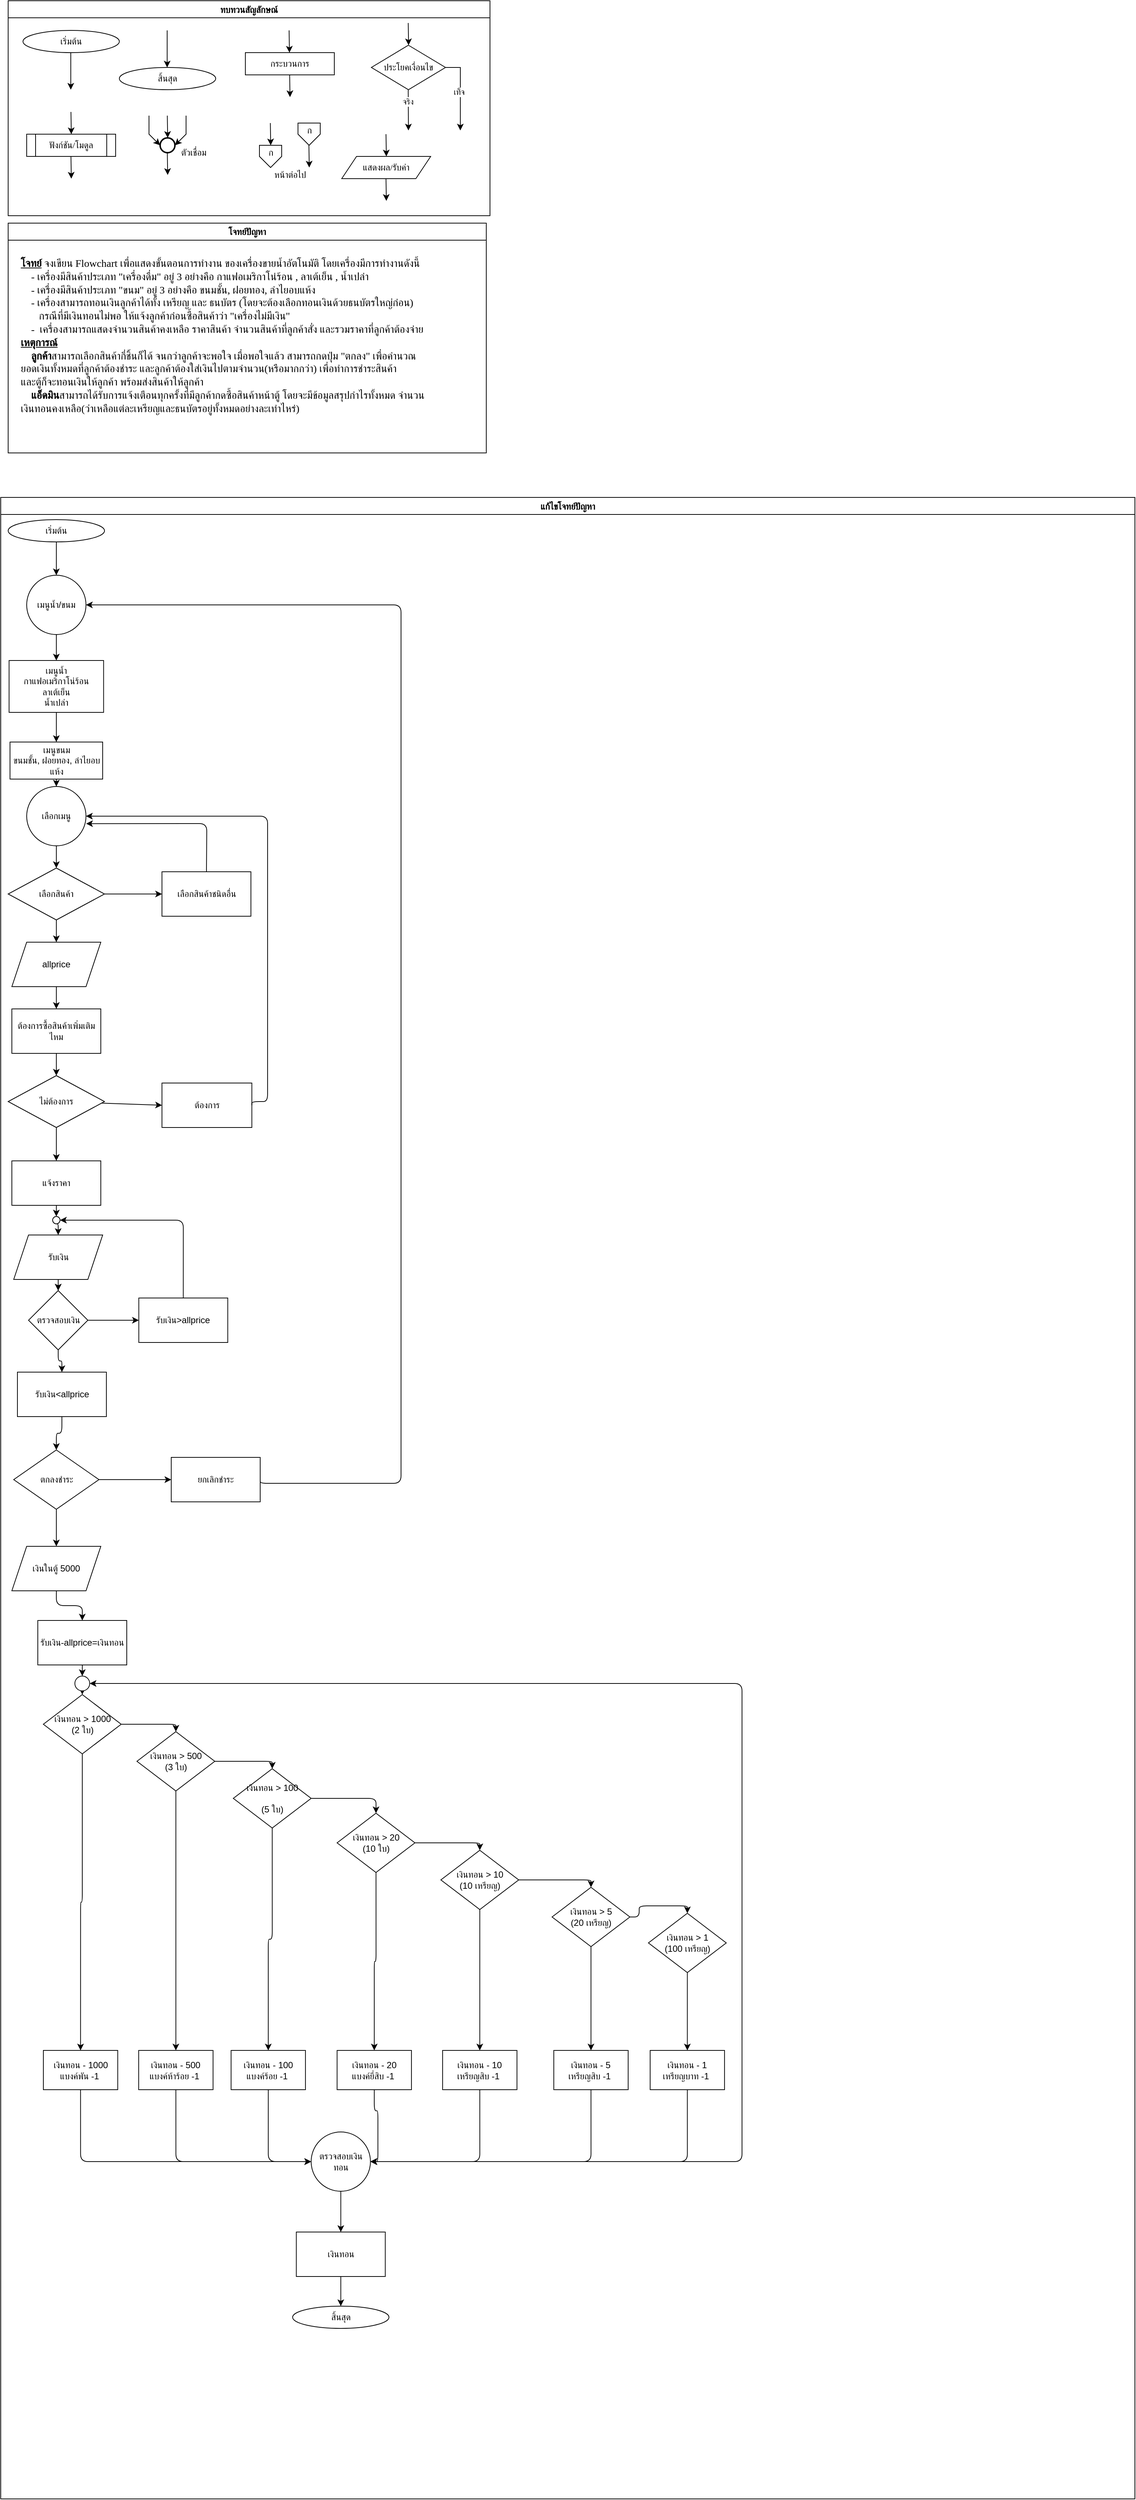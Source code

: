 <mxfile>
    <diagram id="C5RBs43oDa-KdzZeNtuy" name="Page-1">
        <mxGraphModel dx="1500" dy="615" grid="1" gridSize="10" guides="1" tooltips="1" connect="1" arrows="1" fold="1" page="1" pageScale="1" pageWidth="827" pageHeight="1169" math="0" shadow="0">
            <root>
                <mxCell id="WIyWlLk6GJQsqaUBKTNV-0"/>
                <mxCell id="WIyWlLk6GJQsqaUBKTNV-1" parent="WIyWlLk6GJQsqaUBKTNV-0"/>
                <mxCell id="M7CGMbNuYNeq0SnUNNgH-6" value="ทบทวนสัญลักษณ์" style="swimlane;fontFamily=Sarabun;fontSource=https%3A%2F%2Ffonts.googleapis.com%2Fcss%3Ffamily%3DSarabun;" parent="WIyWlLk6GJQsqaUBKTNV-1" vertex="1">
                    <mxGeometry x="-720" y="20" width="650" height="290" as="geometry"/>
                </mxCell>
                <mxCell id="M7CGMbNuYNeq0SnUNNgH-2" value="&lt;font data-font-src=&quot;https://fonts.googleapis.com/css?family=Sarabun&quot; face=&quot;Sarabun&quot;&gt;เริ่มต้น&lt;/font&gt;" style="ellipse;whiteSpace=wrap;html=1;" parent="M7CGMbNuYNeq0SnUNNgH-6" vertex="1">
                    <mxGeometry x="20" y="40" width="130" height="30" as="geometry"/>
                </mxCell>
                <mxCell id="M7CGMbNuYNeq0SnUNNgH-5" value="" style="endArrow=classic;html=1;rounded=0;" parent="M7CGMbNuYNeq0SnUNNgH-6" edge="1">
                    <mxGeometry width="50" height="50" relative="1" as="geometry">
                        <mxPoint x="84.5" y="70" as="sourcePoint"/>
                        <mxPoint x="84.5" y="120" as="targetPoint"/>
                    </mxGeometry>
                </mxCell>
                <mxCell id="M7CGMbNuYNeq0SnUNNgH-3" value="&lt;font face=&quot;Sarabun&quot;&gt;สิ้นสุด&lt;/font&gt;" style="ellipse;whiteSpace=wrap;html=1;" parent="M7CGMbNuYNeq0SnUNNgH-6" vertex="1">
                    <mxGeometry x="150" y="90" width="130" height="30" as="geometry"/>
                </mxCell>
                <mxCell id="M7CGMbNuYNeq0SnUNNgH-4" value="" style="endArrow=classic;html=1;rounded=0;" parent="M7CGMbNuYNeq0SnUNNgH-6" edge="1">
                    <mxGeometry width="50" height="50" relative="1" as="geometry">
                        <mxPoint x="214.5" y="40" as="sourcePoint"/>
                        <mxPoint x="214.5" y="90" as="targetPoint"/>
                    </mxGeometry>
                </mxCell>
                <mxCell id="mvioNwK95yMqdUQ73LqQ-0" value="กระบวนการ" style="rounded=0;whiteSpace=wrap;html=1;fontFamily=Sarabun;fontSource=https%3A%2F%2Ffonts.googleapis.com%2Fcss%3Ffamily%3DSarabun;" parent="M7CGMbNuYNeq0SnUNNgH-6" vertex="1">
                    <mxGeometry x="320" y="70" width="120" height="30" as="geometry"/>
                </mxCell>
                <mxCell id="mvioNwK95yMqdUQ73LqQ-1" value="" style="endArrow=classic;html=1;rounded=0;" parent="M7CGMbNuYNeq0SnUNNgH-6" edge="1">
                    <mxGeometry width="50" height="50" relative="1" as="geometry">
                        <mxPoint x="379" y="40" as="sourcePoint"/>
                        <mxPoint x="379.5" y="70" as="targetPoint"/>
                    </mxGeometry>
                </mxCell>
                <mxCell id="mvioNwK95yMqdUQ73LqQ-2" value="" style="endArrow=classic;html=1;rounded=0;" parent="M7CGMbNuYNeq0SnUNNgH-6" edge="1">
                    <mxGeometry width="50" height="50" relative="1" as="geometry">
                        <mxPoint x="379.75" y="100" as="sourcePoint"/>
                        <mxPoint x="380.25" y="130" as="targetPoint"/>
                    </mxGeometry>
                </mxCell>
                <mxCell id="mvioNwK95yMqdUQ73LqQ-3" value="ประโยคเงื่อนไข" style="rhombus;whiteSpace=wrap;html=1;fontFamily=Sarabun;fontSource=https%3A%2F%2Ffonts.googleapis.com%2Fcss%3Ffamily%3DSarabun;" parent="M7CGMbNuYNeq0SnUNNgH-6" vertex="1">
                    <mxGeometry x="490" y="60" width="100" height="60" as="geometry"/>
                </mxCell>
                <mxCell id="mvioNwK95yMqdUQ73LqQ-4" value="" style="endArrow=classic;html=1;rounded=0;" parent="M7CGMbNuYNeq0SnUNNgH-6" edge="1">
                    <mxGeometry width="50" height="50" relative="1" as="geometry">
                        <mxPoint x="539.71" y="30" as="sourcePoint"/>
                        <mxPoint x="540.21" y="60" as="targetPoint"/>
                    </mxGeometry>
                </mxCell>
                <mxCell id="mvioNwK95yMqdUQ73LqQ-5" value="" style="endArrow=classic;html=1;rounded=0;" parent="M7CGMbNuYNeq0SnUNNgH-6" edge="1">
                    <mxGeometry width="50" height="50" relative="1" as="geometry">
                        <mxPoint x="539.71" y="120" as="sourcePoint"/>
                        <mxPoint x="540" y="175" as="targetPoint"/>
                    </mxGeometry>
                </mxCell>
                <mxCell id="mvioNwK95yMqdUQ73LqQ-7" value="จริง" style="edgeLabel;html=1;align=center;verticalAlign=middle;resizable=0;points=[];fontFamily=Sarabun;fontSource=https%3A%2F%2Ffonts.googleapis.com%2Fcss%3Ffamily%3DSarabun;" parent="mvioNwK95yMqdUQ73LqQ-5" vertex="1" connectable="0">
                    <mxGeometry x="-0.414" y="-1" relative="1" as="geometry">
                        <mxPoint as="offset"/>
                    </mxGeometry>
                </mxCell>
                <mxCell id="mvioNwK95yMqdUQ73LqQ-6" value="" style="endArrow=classic;html=1;rounded=0;exitX=1;exitY=0.5;exitDx=0;exitDy=0;" parent="M7CGMbNuYNeq0SnUNNgH-6" source="mvioNwK95yMqdUQ73LqQ-3" edge="1">
                    <mxGeometry width="50" height="50" relative="1" as="geometry">
                        <mxPoint x="620" y="95" as="sourcePoint"/>
                        <mxPoint x="610" y="175" as="targetPoint"/>
                        <Array as="points">
                            <mxPoint x="610" y="90"/>
                        </Array>
                    </mxGeometry>
                </mxCell>
                <mxCell id="mvioNwK95yMqdUQ73LqQ-8" value="&lt;font data-font-src=&quot;https://fonts.googleapis.com/css?family=Sarabun&quot; face=&quot;Sarabun&quot;&gt;เท็จ&lt;/font&gt;" style="edgeLabel;html=1;align=center;verticalAlign=middle;resizable=0;points=[];" parent="mvioNwK95yMqdUQ73LqQ-6" vertex="1" connectable="0">
                    <mxGeometry x="-0.002" y="-2" relative="1" as="geometry">
                        <mxPoint as="offset"/>
                    </mxGeometry>
                </mxCell>
                <mxCell id="mvioNwK95yMqdUQ73LqQ-9" value="&lt;font data-font-src=&quot;https://fonts.googleapis.com/css?family=Sarabun&quot; face=&quot;Sarabun&quot;&gt;ฟังก์ชัน/โมดูล&lt;/font&gt;" style="shape=process;whiteSpace=wrap;html=1;backgroundOutline=1;" parent="M7CGMbNuYNeq0SnUNNgH-6" vertex="1">
                    <mxGeometry x="25" y="180" width="120" height="30" as="geometry"/>
                </mxCell>
                <mxCell id="mvioNwK95yMqdUQ73LqQ-11" value="" style="endArrow=classic;html=1;rounded=0;" parent="M7CGMbNuYNeq0SnUNNgH-6" edge="1">
                    <mxGeometry width="50" height="50" relative="1" as="geometry">
                        <mxPoint x="84.71" y="150" as="sourcePoint"/>
                        <mxPoint x="85.21" y="180" as="targetPoint"/>
                    </mxGeometry>
                </mxCell>
                <mxCell id="mvioNwK95yMqdUQ73LqQ-12" value="" style="endArrow=classic;html=1;rounded=0;" parent="M7CGMbNuYNeq0SnUNNgH-6" edge="1">
                    <mxGeometry width="50" height="50" relative="1" as="geometry">
                        <mxPoint x="84.71" y="210" as="sourcePoint"/>
                        <mxPoint x="85.21" y="240" as="targetPoint"/>
                    </mxGeometry>
                </mxCell>
                <mxCell id="mvioNwK95yMqdUQ73LqQ-13" value="" style="strokeWidth=2;html=1;shape=mxgraph.flowchart.start_2;whiteSpace=wrap;" parent="M7CGMbNuYNeq0SnUNNgH-6" vertex="1">
                    <mxGeometry x="205" y="185" width="20" height="20" as="geometry"/>
                </mxCell>
                <mxCell id="mvioNwK95yMqdUQ73LqQ-16" value="" style="endArrow=classic;html=1;rounded=0;" parent="M7CGMbNuYNeq0SnUNNgH-6" edge="1">
                    <mxGeometry width="50" height="50" relative="1" as="geometry">
                        <mxPoint x="214.71" y="155" as="sourcePoint"/>
                        <mxPoint x="215.21" y="185" as="targetPoint"/>
                    </mxGeometry>
                </mxCell>
                <mxCell id="mvioNwK95yMqdUQ73LqQ-17" value="" style="endArrow=classic;html=1;rounded=0;entryX=0;entryY=0.5;entryDx=0;entryDy=0;entryPerimeter=0;" parent="M7CGMbNuYNeq0SnUNNgH-6" target="mvioNwK95yMqdUQ73LqQ-13" edge="1">
                    <mxGeometry width="50" height="50" relative="1" as="geometry">
                        <mxPoint x="190.0" y="155" as="sourcePoint"/>
                        <mxPoint x="190.5" y="185" as="targetPoint"/>
                        <Array as="points">
                            <mxPoint x="190" y="180"/>
                        </Array>
                    </mxGeometry>
                </mxCell>
                <mxCell id="mvioNwK95yMqdUQ73LqQ-18" value="" style="endArrow=classic;html=1;rounded=0;entryX=1;entryY=0.5;entryDx=0;entryDy=0;entryPerimeter=0;" parent="M7CGMbNuYNeq0SnUNNgH-6" target="mvioNwK95yMqdUQ73LqQ-13" edge="1">
                    <mxGeometry width="50" height="50" relative="1" as="geometry">
                        <mxPoint x="240.0" y="155" as="sourcePoint"/>
                        <mxPoint x="240.5" y="185" as="targetPoint"/>
                        <Array as="points">
                            <mxPoint x="240" y="180"/>
                        </Array>
                    </mxGeometry>
                </mxCell>
                <mxCell id="mvioNwK95yMqdUQ73LqQ-19" value="" style="endArrow=classic;html=1;rounded=0;" parent="M7CGMbNuYNeq0SnUNNgH-6" edge="1">
                    <mxGeometry width="50" height="50" relative="1" as="geometry">
                        <mxPoint x="214.71" y="205" as="sourcePoint"/>
                        <mxPoint x="215.21" y="235" as="targetPoint"/>
                    </mxGeometry>
                </mxCell>
                <mxCell id="mvioNwK95yMqdUQ73LqQ-20" value="&lt;font data-font-src=&quot;https://fonts.googleapis.com/css?family=Sarabun&quot; face=&quot;Sarabun&quot;&gt;ตัวเชื่อม&lt;/font&gt;" style="text;html=1;align=center;verticalAlign=middle;resizable=0;points=[];autosize=1;strokeColor=none;fillColor=none;" parent="M7CGMbNuYNeq0SnUNNgH-6" vertex="1">
                    <mxGeometry x="220" y="190" width="60" height="30" as="geometry"/>
                </mxCell>
                <mxCell id="mvioNwK95yMqdUQ73LqQ-25" value="" style="endArrow=classic;html=1;rounded=0;" parent="M7CGMbNuYNeq0SnUNNgH-6" edge="1">
                    <mxGeometry width="50" height="50" relative="1" as="geometry">
                        <mxPoint x="353.71" y="165" as="sourcePoint"/>
                        <mxPoint x="354.21" y="195" as="targetPoint"/>
                    </mxGeometry>
                </mxCell>
                <mxCell id="mvioNwK95yMqdUQ73LqQ-21" value="" style="verticalLabelPosition=bottom;verticalAlign=top;html=1;shape=offPageConnector;rounded=0;size=0.5;" parent="M7CGMbNuYNeq0SnUNNgH-6" vertex="1">
                    <mxGeometry x="339" y="195" width="30" height="30" as="geometry"/>
                </mxCell>
                <mxCell id="mvioNwK95yMqdUQ73LqQ-26" value="" style="endArrow=classic;html=1;rounded=0;" parent="M7CGMbNuYNeq0SnUNNgH-6" edge="1">
                    <mxGeometry width="50" height="50" relative="1" as="geometry">
                        <mxPoint x="405.71" y="195" as="sourcePoint"/>
                        <mxPoint x="406.21" y="225" as="targetPoint"/>
                    </mxGeometry>
                </mxCell>
                <mxCell id="mvioNwK95yMqdUQ73LqQ-27" value="" style="verticalLabelPosition=bottom;verticalAlign=top;html=1;shape=offPageConnector;rounded=0;size=0.5;" parent="M7CGMbNuYNeq0SnUNNgH-6" vertex="1">
                    <mxGeometry x="391" y="165" width="30" height="30" as="geometry"/>
                </mxCell>
                <mxCell id="mvioNwK95yMqdUQ73LqQ-28" value="หน้าต่อไป" style="text;html=1;align=center;verticalAlign=middle;resizable=0;points=[];autosize=1;strokeColor=none;fillColor=none;fontFamily=Sarabun;fontSource=https%3A%2F%2Ffonts.googleapis.com%2Fcss%3Ffamily%3DSarabun;" parent="M7CGMbNuYNeq0SnUNNgH-6" vertex="1">
                    <mxGeometry x="345" y="220" width="70" height="30" as="geometry"/>
                </mxCell>
                <mxCell id="mvioNwK95yMqdUQ73LqQ-29" value="ก" style="text;html=1;align=center;verticalAlign=middle;resizable=0;points=[];autosize=1;strokeColor=none;fillColor=none;fontFamily=Sarabun;fontSource=https%3A%2F%2Ffonts.googleapis.com%2Fcss%3Ffamily%3DSarabun;" parent="M7CGMbNuYNeq0SnUNNgH-6" vertex="1">
                    <mxGeometry x="339" y="190" width="30" height="30" as="geometry"/>
                </mxCell>
                <mxCell id="mvioNwK95yMqdUQ73LqQ-30" value="ก" style="text;html=1;align=center;verticalAlign=middle;resizable=0;points=[];autosize=1;strokeColor=none;fillColor=none;fontFamily=Sarabun;fontSource=https%3A%2F%2Ffonts.googleapis.com%2Fcss%3Ffamily%3DSarabun;" parent="M7CGMbNuYNeq0SnUNNgH-6" vertex="1">
                    <mxGeometry x="391" y="160" width="30" height="30" as="geometry"/>
                </mxCell>
                <mxCell id="mvioNwK95yMqdUQ73LqQ-32" value="แสดงผล/รับค่า" style="shape=parallelogram;perimeter=parallelogramPerimeter;whiteSpace=wrap;html=1;fixedSize=1;fontFamily=Sarabun;fontSource=https%3A%2F%2Ffonts.googleapis.com%2Fcss%3Ffamily%3DSarabun;" parent="M7CGMbNuYNeq0SnUNNgH-6" vertex="1">
                    <mxGeometry x="450" y="210" width="120" height="30" as="geometry"/>
                </mxCell>
                <mxCell id="mvioNwK95yMqdUQ73LqQ-33" value="" style="endArrow=classic;html=1;rounded=0;" parent="M7CGMbNuYNeq0SnUNNgH-6" edge="1">
                    <mxGeometry width="50" height="50" relative="1" as="geometry">
                        <mxPoint x="509.71" y="180" as="sourcePoint"/>
                        <mxPoint x="510.21" y="210" as="targetPoint"/>
                    </mxGeometry>
                </mxCell>
                <mxCell id="mvioNwK95yMqdUQ73LqQ-34" value="" style="endArrow=classic;html=1;rounded=0;" parent="M7CGMbNuYNeq0SnUNNgH-6" edge="1">
                    <mxGeometry width="50" height="50" relative="1" as="geometry">
                        <mxPoint x="509.71" y="240" as="sourcePoint"/>
                        <mxPoint x="510.21" y="270" as="targetPoint"/>
                    </mxGeometry>
                </mxCell>
                <mxCell id="mvioNwK95yMqdUQ73LqQ-36" value="แก้ไขโจทย์ปัญหา" style="swimlane;fontFamily=Sarabun;fontSource=https%3A%2F%2Ffonts.googleapis.com%2Fcss%3Ffamily%3DSarabun;" parent="WIyWlLk6GJQsqaUBKTNV-1" vertex="1">
                    <mxGeometry x="-730" y="690" width="1530" height="2700" as="geometry"/>
                </mxCell>
                <mxCell id="4" value="" style="edgeStyle=none;html=1;" parent="mvioNwK95yMqdUQ73LqQ-36" source="mvioNwK95yMqdUQ73LqQ-35" edge="1">
                    <mxGeometry relative="1" as="geometry">
                        <mxPoint x="75" y="105" as="targetPoint"/>
                    </mxGeometry>
                </mxCell>
                <mxCell id="mvioNwK95yMqdUQ73LqQ-35" value="&lt;font data-font-src=&quot;https://fonts.googleapis.com/css?family=Sarabun&quot; face=&quot;Sarabun&quot;&gt;เริ่มต้น&lt;/font&gt;" style="ellipse;whiteSpace=wrap;html=1;" parent="mvioNwK95yMqdUQ73LqQ-36" vertex="1">
                    <mxGeometry x="10" y="30" width="130" height="30" as="geometry"/>
                </mxCell>
                <mxCell id="49" style="edgeStyle=orthogonalEdgeStyle;html=1;exitX=0.5;exitY=1;exitDx=0;exitDy=0;entryX=0.5;entryY=0;entryDx=0;entryDy=0;strokeColor=default;fontFamily=Helvetica;fontSize=12;" parent="mvioNwK95yMqdUQ73LqQ-36" source="154" target="7" edge="1">
                    <mxGeometry relative="1" as="geometry">
                        <mxPoint x="75" y="185" as="sourcePoint"/>
                    </mxGeometry>
                </mxCell>
                <mxCell id="11" style="edgeStyle=none;html=1;exitX=0.5;exitY=1;exitDx=0;exitDy=0;entryX=0.5;entryY=0;entryDx=0;entryDy=0;" parent="mvioNwK95yMqdUQ73LqQ-36" source="7" target="8" edge="1">
                    <mxGeometry relative="1" as="geometry"/>
                </mxCell>
                <mxCell id="7" value="&lt;font style=&quot;font-size: 12px;&quot;&gt;เมนูน้ำ&lt;br&gt;&lt;span style=&quot;font-family: Sarabun; text-align: left;&quot;&gt;กาแฟอเมริกาโน่ร้อน&lt;br&gt;ลาเต้เย็น&lt;br&gt;น้ำเปล่า&lt;/span&gt;&lt;/font&gt;" style="whiteSpace=wrap;html=1;" parent="mvioNwK95yMqdUQ73LqQ-36" vertex="1">
                    <mxGeometry x="11.25" y="220" width="127.5" height="70" as="geometry"/>
                </mxCell>
                <mxCell id="22" style="edgeStyle=none;html=1;exitX=0.5;exitY=1;exitDx=0;exitDy=0;entryX=0.5;entryY=0;entryDx=0;entryDy=0;fontFamily=Helvetica;fontSize=12;" parent="mvioNwK95yMqdUQ73LqQ-36" source="8" edge="1">
                    <mxGeometry relative="1" as="geometry">
                        <mxPoint x="75" y="410" as="targetPoint"/>
                    </mxGeometry>
                </mxCell>
                <mxCell id="40" style="edgeStyle=none;html=1;exitX=0.5;exitY=1;exitDx=0;exitDy=0;entryX=0.5;entryY=0;entryDx=0;entryDy=0;fontFamily=Helvetica;fontSize=12;" parent="mvioNwK95yMqdUQ73LqQ-36" source="8" target="39" edge="1">
                    <mxGeometry relative="1" as="geometry"/>
                </mxCell>
                <mxCell id="8" value="&lt;span style=&quot;text-align: left;&quot;&gt;&lt;font style=&quot;font-size: 12px;&quot;&gt;เมนูขนม&lt;br&gt;ขนมชั้น, ฝอยทอง, ลำไยอบแห้ง&lt;/font&gt;&lt;/span&gt;" style="whiteSpace=wrap;html=1;" parent="mvioNwK95yMqdUQ73LqQ-36" vertex="1">
                    <mxGeometry x="12.5" y="330" width="125" height="50" as="geometry"/>
                </mxCell>
                <mxCell id="16" value="" style="edgeStyle=none;html=1;fontFamily=Helvetica;fontSize=12;" parent="mvioNwK95yMqdUQ73LqQ-36" source="12" target="15" edge="1">
                    <mxGeometry relative="1" as="geometry"/>
                </mxCell>
                <mxCell id="28" style="edgeStyle=none;html=1;exitX=0.5;exitY=1;exitDx=0;exitDy=0;entryX=0.5;entryY=0;entryDx=0;entryDy=0;fontFamily=Helvetica;fontSize=12;" parent="mvioNwK95yMqdUQ73LqQ-36" source="12" target="27" edge="1">
                    <mxGeometry relative="1" as="geometry"/>
                </mxCell>
                <mxCell id="12" value="เลือกสินค้า" style="rhombus;whiteSpace=wrap;html=1;" parent="mvioNwK95yMqdUQ73LqQ-36" vertex="1">
                    <mxGeometry x="10" y="500" width="130" height="70" as="geometry"/>
                </mxCell>
                <mxCell id="15" value="เลือกสินค้าชนิดอื่น" style="whiteSpace=wrap;html=1;" parent="mvioNwK95yMqdUQ73LqQ-36" vertex="1">
                    <mxGeometry x="217.5" y="505" width="120" height="60" as="geometry"/>
                </mxCell>
                <mxCell id="24" style="edgeStyle=none;html=1;exitX=0.5;exitY=1;exitDx=0;exitDy=0;entryX=0.5;entryY=0;entryDx=0;entryDy=0;fontFamily=Helvetica;fontSize=12;" parent="mvioNwK95yMqdUQ73LqQ-36" target="12" edge="1">
                    <mxGeometry relative="1" as="geometry">
                        <mxPoint x="75" y="470" as="sourcePoint"/>
                    </mxGeometry>
                </mxCell>
                <mxCell id="26" style="edgeStyle=none;html=1;exitX=0.5;exitY=0;exitDx=0;exitDy=0;fontFamily=Helvetica;fontSize=12;entryX=1.003;entryY=0.626;entryDx=0;entryDy=0;entryPerimeter=0;" parent="mvioNwK95yMqdUQ73LqQ-36" source="15" target="39" edge="1">
                    <mxGeometry relative="1" as="geometry">
                        <mxPoint x="135" y="440" as="targetPoint"/>
                        <Array as="points">
                            <mxPoint x="278" y="440"/>
                        </Array>
                    </mxGeometry>
                </mxCell>
                <mxCell id="31" value="" style="edgeStyle=none;html=1;fontFamily=Helvetica;fontSize=12;" parent="mvioNwK95yMqdUQ73LqQ-36" source="27" target="30" edge="1">
                    <mxGeometry relative="1" as="geometry"/>
                </mxCell>
                <mxCell id="27" value="allprice" style="shape=parallelogram;perimeter=parallelogramPerimeter;whiteSpace=wrap;html=1;fixedSize=1;fontFamily=Helvetica;fontSize=12;" parent="mvioNwK95yMqdUQ73LqQ-36" vertex="1">
                    <mxGeometry x="15" y="600" width="120" height="60" as="geometry"/>
                </mxCell>
                <mxCell id="36" style="edgeStyle=none;html=1;exitX=0.5;exitY=1;exitDx=0;exitDy=0;entryX=0.5;entryY=0;entryDx=0;entryDy=0;fontFamily=Helvetica;fontSize=12;" parent="mvioNwK95yMqdUQ73LqQ-36" source="30" target="34" edge="1">
                    <mxGeometry relative="1" as="geometry"/>
                </mxCell>
                <mxCell id="30" value="ต้องการซื้อสินค้าเพิ่มเติมไหม" style="whiteSpace=wrap;html=1;" parent="mvioNwK95yMqdUQ73LqQ-36" vertex="1">
                    <mxGeometry x="15" y="690" width="120" height="60" as="geometry"/>
                </mxCell>
                <mxCell id="37" style="edgeStyle=none;html=1;entryX=0;entryY=0.5;entryDx=0;entryDy=0;fontFamily=Helvetica;fontSize=12;" parent="mvioNwK95yMqdUQ73LqQ-36" source="34" target="35" edge="1">
                    <mxGeometry relative="1" as="geometry"/>
                </mxCell>
                <mxCell id="45" value="" style="edgeStyle=orthogonalEdgeStyle;html=1;strokeColor=default;fontFamily=Helvetica;fontSize=12;" parent="mvioNwK95yMqdUQ73LqQ-36" source="34" target="44" edge="1">
                    <mxGeometry relative="1" as="geometry"/>
                </mxCell>
                <mxCell id="34" value="ไม่ต้องการ" style="rhombus;whiteSpace=wrap;html=1;" parent="mvioNwK95yMqdUQ73LqQ-36" vertex="1">
                    <mxGeometry x="10" y="780" width="130" height="70" as="geometry"/>
                </mxCell>
                <mxCell id="35" value="ต้องการ" style="whiteSpace=wrap;html=1;" parent="mvioNwK95yMqdUQ73LqQ-36" vertex="1">
                    <mxGeometry x="217.5" y="790" width="121.25" height="60" as="geometry"/>
                </mxCell>
                <mxCell id="39" value="เลือกเมนู" style="ellipse;whiteSpace=wrap;html=1;fontFamily=Helvetica;fontSize=12;" parent="mvioNwK95yMqdUQ73LqQ-36" vertex="1">
                    <mxGeometry x="35" y="390" width="80" height="80" as="geometry"/>
                </mxCell>
                <mxCell id="43" style="edgeStyle=orthogonalEdgeStyle;html=1;exitX=1;exitY=0.5;exitDx=0;exitDy=0;strokeColor=default;fontFamily=Helvetica;fontSize=12;entryX=1;entryY=0.5;entryDx=0;entryDy=0;" parent="mvioNwK95yMqdUQ73LqQ-36" source="35" target="39" edge="1">
                    <mxGeometry relative="1" as="geometry">
                        <mxPoint x="400" y="814.692" as="targetPoint"/>
                        <Array as="points">
                            <mxPoint x="360" y="815"/>
                            <mxPoint x="360" y="430"/>
                        </Array>
                    </mxGeometry>
                </mxCell>
                <mxCell id="164" style="edgeStyle=orthogonalEdgeStyle;html=1;exitX=0.5;exitY=1;exitDx=0;exitDy=0;entryX=0.5;entryY=0;entryDx=0;entryDy=0;strokeColor=default;fontFamily=Helvetica;fontSize=12;" parent="mvioNwK95yMqdUQ73LqQ-36" source="44" target="160" edge="1">
                    <mxGeometry relative="1" as="geometry"/>
                </mxCell>
                <mxCell id="44" value="แจ้งราคา" style="whiteSpace=wrap;html=1;" parent="mvioNwK95yMqdUQ73LqQ-36" vertex="1">
                    <mxGeometry x="15" y="895" width="120" height="60" as="geometry"/>
                </mxCell>
                <mxCell id="139" style="edgeStyle=orthogonalEdgeStyle;html=1;exitX=0.5;exitY=1;exitDx=0;exitDy=0;entryX=0.5;entryY=0;entryDx=0;entryDy=0;strokeColor=default;fontFamily=Helvetica;fontSize=12;" parent="mvioNwK95yMqdUQ73LqQ-36" source="50" target="135" edge="1">
                    <mxGeometry relative="1" as="geometry"/>
                </mxCell>
                <mxCell id="157" style="edgeStyle=orthogonalEdgeStyle;html=1;exitX=0.5;exitY=1;exitDx=0;exitDy=0;entryX=0.5;entryY=0;entryDx=0;entryDy=0;strokeColor=default;fontFamily=Helvetica;fontSize=12;" parent="mvioNwK95yMqdUQ73LqQ-36" source="50" target="135" edge="1">
                    <mxGeometry relative="1" as="geometry"/>
                </mxCell>
                <mxCell id="50" value="รับเงิน" style="shape=parallelogram;perimeter=parallelogramPerimeter;whiteSpace=wrap;html=1;fixedSize=1;" parent="mvioNwK95yMqdUQ73LqQ-36" vertex="1">
                    <mxGeometry x="17.5" y="995" width="120" height="60" as="geometry"/>
                </mxCell>
                <mxCell id="168" style="edgeStyle=orthogonalEdgeStyle;html=1;exitX=0.5;exitY=1;exitDx=0;exitDy=0;entryX=0.5;entryY=0;entryDx=0;entryDy=0;strokeColor=default;fontFamily=Helvetica;fontSize=12;" parent="mvioNwK95yMqdUQ73LqQ-36" source="91" target="166" edge="1">
                    <mxGeometry relative="1" as="geometry"/>
                </mxCell>
                <mxCell id="91" value="รับเงิน-allprice=เงินทอน" style="whiteSpace=wrap;html=1;" parent="mvioNwK95yMqdUQ73LqQ-36" vertex="1">
                    <mxGeometry x="50" y="1515" width="120" height="60" as="geometry"/>
                </mxCell>
                <mxCell id="100" style="edgeStyle=orthogonalEdgeStyle;html=1;exitX=1;exitY=0.5;exitDx=0;exitDy=0;entryX=0.5;entryY=0;entryDx=0;entryDy=0;strokeColor=default;fontFamily=Helvetica;fontSize=12;" parent="mvioNwK95yMqdUQ73LqQ-36" source="92" target="94" edge="1">
                    <mxGeometry relative="1" as="geometry"/>
                </mxCell>
                <mxCell id="118" style="edgeStyle=orthogonalEdgeStyle;html=1;exitX=0.5;exitY=1;exitDx=0;exitDy=0;entryX=0.5;entryY=0;entryDx=0;entryDy=0;strokeColor=default;fontFamily=Helvetica;fontSize=12;" parent="mvioNwK95yMqdUQ73LqQ-36" source="92" target="108" edge="1">
                    <mxGeometry relative="1" as="geometry"/>
                </mxCell>
                <mxCell id="92" value="เงินทอน &amp;gt; 1000&lt;br&gt;(2 ใบ)" style="rhombus;whiteSpace=wrap;html=1;" parent="mvioNwK95yMqdUQ73LqQ-36" vertex="1">
                    <mxGeometry x="57.5" y="1615" width="105" height="80" as="geometry"/>
                </mxCell>
                <mxCell id="101" style="edgeStyle=orthogonalEdgeStyle;html=1;exitX=1;exitY=0.5;exitDx=0;exitDy=0;entryX=0.5;entryY=0;entryDx=0;entryDy=0;strokeColor=default;fontFamily=Helvetica;fontSize=12;" parent="mvioNwK95yMqdUQ73LqQ-36" source="94" target="95" edge="1">
                    <mxGeometry relative="1" as="geometry"/>
                </mxCell>
                <mxCell id="119" style="edgeStyle=orthogonalEdgeStyle;html=1;exitX=0.5;exitY=1;exitDx=0;exitDy=0;entryX=0.5;entryY=0;entryDx=0;entryDy=0;strokeColor=default;fontFamily=Helvetica;fontSize=12;" parent="mvioNwK95yMqdUQ73LqQ-36" source="94" target="112" edge="1">
                    <mxGeometry relative="1" as="geometry"/>
                </mxCell>
                <mxCell id="94" value="เงินทอน &amp;gt; 500&lt;br&gt;(3 ใบ)" style="rhombus;whiteSpace=wrap;html=1;" parent="mvioNwK95yMqdUQ73LqQ-36" vertex="1">
                    <mxGeometry x="183.75" y="1665" width="105" height="80" as="geometry"/>
                </mxCell>
                <mxCell id="102" style="edgeStyle=orthogonalEdgeStyle;html=1;exitX=1;exitY=0.5;exitDx=0;exitDy=0;entryX=0.5;entryY=0;entryDx=0;entryDy=0;strokeColor=default;fontFamily=Helvetica;fontSize=12;" parent="mvioNwK95yMqdUQ73LqQ-36" source="95" target="96" edge="1">
                    <mxGeometry relative="1" as="geometry"/>
                </mxCell>
                <mxCell id="120" style="edgeStyle=orthogonalEdgeStyle;html=1;exitX=0.5;exitY=1;exitDx=0;exitDy=0;entryX=0.5;entryY=0;entryDx=0;entryDy=0;strokeColor=default;fontFamily=Helvetica;fontSize=12;" parent="mvioNwK95yMqdUQ73LqQ-36" source="95" target="114" edge="1">
                    <mxGeometry relative="1" as="geometry"/>
                </mxCell>
                <mxCell id="95" value="เงินทอน &amp;gt; 100&lt;br&gt;&lt;br&gt;(5 ใบ)" style="rhombus;whiteSpace=wrap;html=1;" parent="mvioNwK95yMqdUQ73LqQ-36" vertex="1">
                    <mxGeometry x="313.75" y="1715" width="105" height="80" as="geometry"/>
                </mxCell>
                <mxCell id="103" style="edgeStyle=orthogonalEdgeStyle;html=1;exitX=1;exitY=0.5;exitDx=0;exitDy=0;entryX=0.5;entryY=0;entryDx=0;entryDy=0;strokeColor=default;fontFamily=Helvetica;fontSize=12;" parent="mvioNwK95yMqdUQ73LqQ-36" source="96" target="97" edge="1">
                    <mxGeometry relative="1" as="geometry"/>
                </mxCell>
                <mxCell id="121" style="edgeStyle=orthogonalEdgeStyle;html=1;exitX=0.5;exitY=1;exitDx=0;exitDy=0;entryX=0.5;entryY=0;entryDx=0;entryDy=0;strokeColor=default;fontFamily=Helvetica;fontSize=12;" parent="mvioNwK95yMqdUQ73LqQ-36" source="96" target="113" edge="1">
                    <mxGeometry relative="1" as="geometry"/>
                </mxCell>
                <mxCell id="96" value="เงินทอน &amp;gt; 20&lt;br&gt;(10 ใบ)" style="rhombus;whiteSpace=wrap;html=1;" parent="mvioNwK95yMqdUQ73LqQ-36" vertex="1">
                    <mxGeometry x="453.75" y="1775" width="105" height="80" as="geometry"/>
                </mxCell>
                <mxCell id="104" style="edgeStyle=orthogonalEdgeStyle;html=1;exitX=1;exitY=0.5;exitDx=0;exitDy=0;entryX=0.5;entryY=0;entryDx=0;entryDy=0;strokeColor=default;fontFamily=Helvetica;fontSize=12;" parent="mvioNwK95yMqdUQ73LqQ-36" source="97" target="98" edge="1">
                    <mxGeometry relative="1" as="geometry"/>
                </mxCell>
                <mxCell id="122" style="edgeStyle=orthogonalEdgeStyle;html=1;exitX=0.5;exitY=1;exitDx=0;exitDy=0;entryX=0.5;entryY=0;entryDx=0;entryDy=0;strokeColor=default;fontFamily=Helvetica;fontSize=12;" parent="mvioNwK95yMqdUQ73LqQ-36" source="97" target="115" edge="1">
                    <mxGeometry relative="1" as="geometry"/>
                </mxCell>
                <mxCell id="97" value="เงินทอน &amp;gt; 10&lt;br&gt;(10 เหรียญ)" style="rhombus;whiteSpace=wrap;html=1;" parent="mvioNwK95yMqdUQ73LqQ-36" vertex="1">
                    <mxGeometry x="593.75" y="1825" width="105" height="80" as="geometry"/>
                </mxCell>
                <mxCell id="123" style="edgeStyle=orthogonalEdgeStyle;html=1;exitX=0.5;exitY=1;exitDx=0;exitDy=0;entryX=0.5;entryY=0;entryDx=0;entryDy=0;strokeColor=default;fontFamily=Helvetica;fontSize=12;" parent="mvioNwK95yMqdUQ73LqQ-36" source="98" target="116" edge="1">
                    <mxGeometry relative="1" as="geometry"/>
                </mxCell>
                <mxCell id="98" value="เงินทอน &amp;gt; 5&lt;br&gt;(20 เหรียญ)" style="rhombus;whiteSpace=wrap;html=1;" parent="mvioNwK95yMqdUQ73LqQ-36" vertex="1">
                    <mxGeometry x="743.75" y="1875" width="105" height="80" as="geometry"/>
                </mxCell>
                <mxCell id="127" style="edgeStyle=orthogonalEdgeStyle;html=1;exitX=0.5;exitY=1;exitDx=0;exitDy=0;entryX=0;entryY=0.5;entryDx=0;entryDy=0;strokeColor=default;fontFamily=Helvetica;fontSize=12;" parent="mvioNwK95yMqdUQ73LqQ-36" source="108" target="126" edge="1">
                    <mxGeometry relative="1" as="geometry"/>
                </mxCell>
                <mxCell id="108" value="เงินทอน - 1000&lt;br&gt;แบงค์พัน -1&amp;nbsp;" style="whiteSpace=wrap;html=1;fontFamily=Helvetica;fontSize=12;" parent="mvioNwK95yMqdUQ73LqQ-36" vertex="1">
                    <mxGeometry x="57.5" y="2095" width="100.32" height="53" as="geometry"/>
                </mxCell>
                <mxCell id="128" style="edgeStyle=orthogonalEdgeStyle;html=1;exitX=0.5;exitY=1;exitDx=0;exitDy=0;entryX=0;entryY=0.5;entryDx=0;entryDy=0;strokeColor=default;fontFamily=Helvetica;fontSize=12;" parent="mvioNwK95yMqdUQ73LqQ-36" source="112" target="126" edge="1">
                    <mxGeometry relative="1" as="geometry"/>
                </mxCell>
                <mxCell id="112" value="เงินทอน - 500&lt;br&gt;แบงค์ห้าร้อย -1&amp;nbsp;" style="whiteSpace=wrap;html=1;fontFamily=Helvetica;fontSize=12;" parent="mvioNwK95yMqdUQ73LqQ-36" vertex="1">
                    <mxGeometry x="186.09" y="2095" width="100.32" height="53" as="geometry"/>
                </mxCell>
                <mxCell id="129" style="edgeStyle=orthogonalEdgeStyle;html=1;exitX=0.5;exitY=1;exitDx=0;exitDy=0;entryX=0;entryY=0.5;entryDx=0;entryDy=0;strokeColor=default;fontFamily=Helvetica;fontSize=12;" parent="mvioNwK95yMqdUQ73LqQ-36" source="114" target="126" edge="1">
                    <mxGeometry relative="1" as="geometry"/>
                </mxCell>
                <mxCell id="114" value="เงินทอน - 100&lt;br&gt;แบงค์ร้อย -1&amp;nbsp;" style="whiteSpace=wrap;html=1;fontFamily=Helvetica;fontSize=12;" parent="mvioNwK95yMqdUQ73LqQ-36" vertex="1">
                    <mxGeometry x="310.75" y="2095" width="100.32" height="53" as="geometry"/>
                </mxCell>
                <mxCell id="130" style="edgeStyle=orthogonalEdgeStyle;html=1;exitX=0.5;exitY=1;exitDx=0;exitDy=0;entryX=1;entryY=0.5;entryDx=0;entryDy=0;strokeColor=default;fontFamily=Helvetica;fontSize=12;" parent="mvioNwK95yMqdUQ73LqQ-36" source="113" target="126" edge="1">
                    <mxGeometry relative="1" as="geometry"/>
                </mxCell>
                <mxCell id="113" value="เงินทอน - 20&lt;br&gt;แบงค์ยี่สิบ -1&amp;nbsp;" style="whiteSpace=wrap;html=1;fontFamily=Helvetica;fontSize=12;" parent="mvioNwK95yMqdUQ73LqQ-36" vertex="1">
                    <mxGeometry x="453.75" y="2095" width="100.32" height="53" as="geometry"/>
                </mxCell>
                <mxCell id="131" style="edgeStyle=orthogonalEdgeStyle;html=1;exitX=0.5;exitY=1;exitDx=0;exitDy=0;entryX=1;entryY=0.5;entryDx=0;entryDy=0;strokeColor=default;fontFamily=Helvetica;fontSize=12;" parent="mvioNwK95yMqdUQ73LqQ-36" source="115" target="126" edge="1">
                    <mxGeometry relative="1" as="geometry"/>
                </mxCell>
                <mxCell id="115" value="เงินทอน - 10&lt;br&gt;เหรียญสิบ -1&amp;nbsp;" style="whiteSpace=wrap;html=1;fontFamily=Helvetica;fontSize=12;" parent="mvioNwK95yMqdUQ73LqQ-36" vertex="1">
                    <mxGeometry x="596.09" y="2095" width="100.32" height="53" as="geometry"/>
                </mxCell>
                <mxCell id="132" style="edgeStyle=orthogonalEdgeStyle;html=1;exitX=0.5;exitY=1;exitDx=0;exitDy=0;entryX=1;entryY=0.5;entryDx=0;entryDy=0;strokeColor=default;fontFamily=Helvetica;fontSize=12;" parent="mvioNwK95yMqdUQ73LqQ-36" source="116" target="126" edge="1">
                    <mxGeometry relative="1" as="geometry"/>
                </mxCell>
                <mxCell id="116" value="เงินทอน - 5&lt;br&gt;เหรียญสิบ -1&amp;nbsp;" style="whiteSpace=wrap;html=1;fontFamily=Helvetica;fontSize=12;" parent="mvioNwK95yMqdUQ73LqQ-36" vertex="1">
                    <mxGeometry x="746.09" y="2095" width="100.32" height="53" as="geometry"/>
                </mxCell>
                <mxCell id="142" value="" style="edgeStyle=orthogonalEdgeStyle;html=1;strokeColor=default;fontFamily=Helvetica;fontSize=12;entryX=1;entryY=0.5;entryDx=0;entryDy=0;" parent="mvioNwK95yMqdUQ73LqQ-36" source="126" target="166" edge="1">
                    <mxGeometry relative="1" as="geometry">
                        <mxPoint x="990" y="1660" as="targetPoint"/>
                        <Array as="points">
                            <mxPoint x="1000" y="2245"/>
                            <mxPoint x="1000" y="1600"/>
                        </Array>
                    </mxGeometry>
                </mxCell>
                <mxCell id="126" value="ตรวจสอบเงินทอน" style="ellipse;whiteSpace=wrap;html=1;fontFamily=Helvetica;fontSize=12;" parent="mvioNwK95yMqdUQ73LqQ-36" vertex="1">
                    <mxGeometry x="418.75" y="2205" width="80" height="80" as="geometry"/>
                </mxCell>
                <mxCell id="140" style="edgeStyle=orthogonalEdgeStyle;html=1;exitX=0.5;exitY=1;exitDx=0;exitDy=0;strokeColor=default;fontFamily=Helvetica;fontSize=12;" parent="mvioNwK95yMqdUQ73LqQ-36" source="135" target="137" edge="1">
                    <mxGeometry relative="1" as="geometry"/>
                </mxCell>
                <mxCell id="141" style="edgeStyle=orthogonalEdgeStyle;html=1;exitX=1;exitY=0.5;exitDx=0;exitDy=0;entryX=0;entryY=0.5;entryDx=0;entryDy=0;strokeColor=default;fontFamily=Helvetica;fontSize=12;" parent="mvioNwK95yMqdUQ73LqQ-36" source="135" target="136" edge="1">
                    <mxGeometry relative="1" as="geometry"/>
                </mxCell>
                <mxCell id="135" value="ตรวจสอบเงิน" style="rhombus;whiteSpace=wrap;html=1;fontFamily=Helvetica;fontSize=12;" parent="mvioNwK95yMqdUQ73LqQ-36" vertex="1">
                    <mxGeometry x="37.5" y="1070" width="80" height="80" as="geometry"/>
                </mxCell>
                <mxCell id="136" value="รับเงิน&amp;gt;allprice" style="whiteSpace=wrap;html=1;fontFamily=Helvetica;fontSize=12;" parent="mvioNwK95yMqdUQ73LqQ-36" vertex="1">
                    <mxGeometry x="186.25" y="1080" width="120" height="60" as="geometry"/>
                </mxCell>
                <mxCell id="158" style="edgeStyle=orthogonalEdgeStyle;html=1;exitX=0.5;exitY=1;exitDx=0;exitDy=0;entryX=0.5;entryY=0;entryDx=0;entryDy=0;strokeColor=default;fontFamily=Helvetica;fontSize=12;" parent="mvioNwK95yMqdUQ73LqQ-36" source="137" target="148" edge="1">
                    <mxGeometry relative="1" as="geometry"/>
                </mxCell>
                <mxCell id="137" value="รับเงิน&amp;lt;allprice" style="whiteSpace=wrap;html=1;fontFamily=Helvetica;fontSize=12;" parent="mvioNwK95yMqdUQ73LqQ-36" vertex="1">
                    <mxGeometry x="22.5" y="1180" width="120" height="60" as="geometry"/>
                </mxCell>
                <mxCell id="155" style="edgeStyle=orthogonalEdgeStyle;html=1;exitX=0.5;exitY=1;exitDx=0;exitDy=0;entryX=0.5;entryY=0;entryDx=0;entryDy=0;strokeColor=default;fontFamily=Helvetica;fontSize=12;" parent="mvioNwK95yMqdUQ73LqQ-36" source="148" target="66" edge="1">
                    <mxGeometry relative="1" as="geometry"/>
                </mxCell>
                <mxCell id="154" value="เมนูน้ำ/ขนม" style="ellipse;whiteSpace=wrap;html=1;fontFamily=Helvetica;fontSize=12;" parent="mvioNwK95yMqdUQ73LqQ-36" vertex="1">
                    <mxGeometry x="35" y="105" width="80" height="80" as="geometry"/>
                </mxCell>
                <mxCell id="149" value="ยกเลิกชำระ" style="whiteSpace=wrap;html=1;fontFamily=Helvetica;fontSize=12;" parent="mvioNwK95yMqdUQ73LqQ-36" vertex="1">
                    <mxGeometry x="230" y="1295" width="120" height="60" as="geometry"/>
                </mxCell>
                <mxCell id="151" style="edgeStyle=orthogonalEdgeStyle;html=1;exitX=1;exitY=0.5;exitDx=0;exitDy=0;entryX=0;entryY=0.5;entryDx=0;entryDy=0;strokeColor=default;fontFamily=Helvetica;fontSize=12;" parent="mvioNwK95yMqdUQ73LqQ-36" source="148" target="149" edge="1">
                    <mxGeometry relative="1" as="geometry"/>
                </mxCell>
                <mxCell id="148" value="ตกลงชำระ" style="rhombus;whiteSpace=wrap;html=1;fontFamily=Helvetica;fontSize=12;" parent="mvioNwK95yMqdUQ73LqQ-36" vertex="1">
                    <mxGeometry x="17.5" y="1285" width="115" height="80" as="geometry"/>
                </mxCell>
                <mxCell id="152" style="edgeStyle=orthogonalEdgeStyle;html=1;exitX=1;exitY=0.5;exitDx=0;exitDy=0;strokeColor=default;fontFamily=Helvetica;fontSize=12;entryX=1;entryY=0.5;entryDx=0;entryDy=0;" parent="mvioNwK95yMqdUQ73LqQ-36" source="149" target="154" edge="1">
                    <mxGeometry relative="1" as="geometry">
                        <mxPoint x="450" y="161.8" as="targetPoint"/>
                        <Array as="points">
                            <mxPoint x="350" y="1330"/>
                            <mxPoint x="540" y="1330"/>
                            <mxPoint x="540" y="145"/>
                        </Array>
                    </mxGeometry>
                </mxCell>
                <mxCell id="169" style="edgeStyle=orthogonalEdgeStyle;html=1;exitX=0.5;exitY=1;exitDx=0;exitDy=0;strokeColor=default;fontFamily=Helvetica;fontSize=12;" parent="mvioNwK95yMqdUQ73LqQ-36" source="66" target="91" edge="1">
                    <mxGeometry relative="1" as="geometry"/>
                </mxCell>
                <mxCell id="66" value="เงินในตู้ 5000" style="shape=parallelogram;perimeter=parallelogramPerimeter;whiteSpace=wrap;html=1;fixedSize=1;" parent="mvioNwK95yMqdUQ73LqQ-36" vertex="1">
                    <mxGeometry x="15" y="1415" width="120" height="60" as="geometry"/>
                </mxCell>
                <mxCell id="165" style="edgeStyle=orthogonalEdgeStyle;html=1;exitX=0.5;exitY=1;exitDx=0;exitDy=0;entryX=0.5;entryY=0;entryDx=0;entryDy=0;strokeColor=default;fontFamily=Helvetica;fontSize=12;" parent="mvioNwK95yMqdUQ73LqQ-36" source="160" target="50" edge="1">
                    <mxGeometry relative="1" as="geometry"/>
                </mxCell>
                <mxCell id="160" value="" style="ellipse;whiteSpace=wrap;html=1;fontFamily=Helvetica;fontSize=12;" parent="mvioNwK95yMqdUQ73LqQ-36" vertex="1">
                    <mxGeometry x="70" y="970" width="10" height="10" as="geometry"/>
                </mxCell>
                <mxCell id="159" style="edgeStyle=orthogonalEdgeStyle;html=1;exitX=0.5;exitY=0;exitDx=0;exitDy=0;strokeColor=default;fontFamily=Helvetica;fontSize=12;entryX=1;entryY=0.5;entryDx=0;entryDy=0;" parent="mvioNwK95yMqdUQ73LqQ-36" source="136" target="160" edge="1">
                    <mxGeometry relative="1" as="geometry">
                        <mxPoint x="210" y="1010" as="targetPoint"/>
                        <Array as="points">
                            <mxPoint x="246" y="975"/>
                        </Array>
                    </mxGeometry>
                </mxCell>
                <mxCell id="167" style="edgeStyle=orthogonalEdgeStyle;html=1;exitX=0.5;exitY=1;exitDx=0;exitDy=0;entryX=0.5;entryY=0;entryDx=0;entryDy=0;strokeColor=default;fontFamily=Helvetica;fontSize=12;" parent="mvioNwK95yMqdUQ73LqQ-36" source="166" target="92" edge="1">
                    <mxGeometry relative="1" as="geometry"/>
                </mxCell>
                <mxCell id="166" value="" style="ellipse;whiteSpace=wrap;html=1;fontFamily=Helvetica;fontSize=12;" parent="mvioNwK95yMqdUQ73LqQ-36" vertex="1">
                    <mxGeometry x="100" y="1590" width="20" height="20" as="geometry"/>
                </mxCell>
                <mxCell id="117" value="เงินทอน - 1&lt;br&gt;เหรียญบาท -1&amp;nbsp;" style="whiteSpace=wrap;html=1;fontFamily=Helvetica;fontSize=12;" parent="mvioNwK95yMqdUQ73LqQ-36" vertex="1">
                    <mxGeometry x="876.09" y="2095" width="100.32" height="53" as="geometry"/>
                </mxCell>
                <mxCell id="133" style="edgeStyle=orthogonalEdgeStyle;html=1;exitX=0.5;exitY=1;exitDx=0;exitDy=0;entryX=1;entryY=0.5;entryDx=0;entryDy=0;strokeColor=default;fontFamily=Helvetica;fontSize=12;" parent="mvioNwK95yMqdUQ73LqQ-36" source="117" target="126" edge="1">
                    <mxGeometry relative="1" as="geometry"/>
                </mxCell>
                <mxCell id="mvioNwK95yMqdUQ73LqQ-70" value="&lt;font data-font-src=&quot;https://fonts.googleapis.com/css?family=Sarabun&quot; face=&quot;Sarabun&quot;&gt;โจทย์ปัญหา&lt;/font&gt;" style="swimlane;whiteSpace=wrap;html=1;" parent="WIyWlLk6GJQsqaUBKTNV-1" vertex="1">
                    <mxGeometry x="-720" y="320" width="645" height="310" as="geometry"/>
                </mxCell>
                <mxCell id="mvioNwK95yMqdUQ73LqQ-71" value="&lt;p style=&quot;line-height: 120%;&quot;&gt;&lt;font data-font-src=&quot;https://fonts.googleapis.com/css?family=Sarabun&quot; face=&quot;Sarabun&quot; style=&quot;font-size: 14px;&quot;&gt;&lt;b&gt;&lt;u&gt;โจทย์&lt;/u&gt;&lt;/b&gt; จงเขียน Flowchart เพื่อแสดงขั้นตอนการทำงาน ของเครื่องขายน้ำอัตโนมัติ โดยเครื่องมีการทำงานดังนี้&lt;br&gt;&amp;nbsp; &amp;nbsp; - เครื่องมีสินค้าประเภท &quot;เครื่องดื่ม&quot; อยู่ 3 อย่างคือ กาแฟอเมริกาโน่ร้อน , ลาเต้เย็น , น้ำเปล่า&lt;br&gt;&amp;nbsp; &amp;nbsp; - เครื่องมีสินค้าประเภท &quot;ขนม&quot; อยู่ 3 อย่างคือ ขนมชั้น, ฝอยทอง, ลำไยอบแห้ง&lt;br&gt;&amp;nbsp; &amp;nbsp; - เครื่องสามารถทอนเงินลูกค้าได้ทั้ง เหรียญ และ ธนบัตร (โดยจะต้องเลือกทอนเงินด้วยธนบัตรใหญ่ก่อน)&lt;br&gt;&lt;/font&gt;&lt;span style=&quot;font-family: Sarabun; background-color: initial;&quot;&gt;&amp;nbsp; &amp;nbsp; &amp;nbsp; &amp;nbsp;กรณีที่มีเงินทอนไม่พอ ให้แจ้งลูกค้าก่อนซื้อสินค้าว่า &quot;เครื่องไม่มีเงิน&quot;&lt;br&gt;&amp;nbsp; &amp;nbsp; -&amp;nbsp; เครื่องสามารถแสดงจำนวนสินค้าคงเหลือ ราคาสินค้า จำนวนสินค้าที่ลูกค้าสั่ง และรวมราคาที่ลูกค้าต้องจ่าย&lt;br&gt;&lt;/span&gt;&lt;span style=&quot;font-family: Sarabun; background-color: initial;&quot;&gt;&lt;b&gt;&lt;u&gt;เหตุการณ์&lt;/u&gt;&lt;/b&gt;&lt;br&gt;&amp;nbsp; &amp;nbsp; &lt;b&gt;ลูกค้า&lt;/b&gt;สามารถเลือกสินค้ากี่ชิ้นก็ได้ จนกว่าลูกค้าจะพอใจ เมื่อพอใจแล้ว สามารถกดปุ่ม &quot;ตกลง&quot; เพื่อคำนวณ&lt;br&gt;ยอดเงินทั้งหมดที่ลูกค้าต้องชำระ และลูกค้าต้องใส่เงินไปตามจำนวน(หรือมากกว่า) เพื่อทำการชำระสินค้า&lt;br&gt;และตู้ก็จะทอนเงินให้ลูกค้า พร้อมส่งสินค้าให้ลูกค้า&lt;br&gt;&amp;nbsp; &amp;nbsp; &lt;b&gt;แอ็ดมิน&lt;/b&gt;สามารถได้รับการแจ้งเตือนทุกครั้งที่มีลูกค้ากดซื้อสินค้าหน้าตู้ โดยจะมีข้อมูลสรุปกำไรทั้งหมด จำนวน&lt;br&gt;เงินทอนคงเหลือ(ว่าเหลือแต่ละเหรียญและธนบัตรอยู่ทั้งหมดอย่างละเท่าไหร่)&lt;/span&gt;&lt;/p&gt;" style="text;html=1;align=left;verticalAlign=top;resizable=0;points=[];autosize=1;strokeColor=none;fillColor=none;fontSize=14;" parent="mvioNwK95yMqdUQ73LqQ-70" vertex="1">
                    <mxGeometry x="15" y="25" width="630" height="260" as="geometry"/>
                </mxCell>
                <mxCell id="124" style="edgeStyle=orthogonalEdgeStyle;html=1;exitX=0.5;exitY=1;exitDx=0;exitDy=0;entryX=0.5;entryY=0;entryDx=0;entryDy=0;strokeColor=default;fontFamily=Helvetica;fontSize=12;" parent="WIyWlLk6GJQsqaUBKTNV-1" source="99" target="117" edge="1">
                    <mxGeometry relative="1" as="geometry"/>
                </mxCell>
                <mxCell id="99" value="เงินทอน &amp;gt; 1&lt;br&gt;(100 เหรียญ)" style="rhombus;whiteSpace=wrap;html=1;" parent="WIyWlLk6GJQsqaUBKTNV-1" vertex="1">
                    <mxGeometry x="143.75" y="2600" width="105" height="80" as="geometry"/>
                </mxCell>
                <mxCell id="105" style="edgeStyle=orthogonalEdgeStyle;html=1;exitX=1;exitY=0.5;exitDx=0;exitDy=0;entryX=0.5;entryY=0;entryDx=0;entryDy=0;strokeColor=default;fontFamily=Helvetica;fontSize=12;" parent="WIyWlLk6GJQsqaUBKTNV-1" source="98" target="99" edge="1">
                    <mxGeometry relative="1" as="geometry"/>
                </mxCell>
                <mxCell id="145" style="edgeStyle=orthogonalEdgeStyle;html=1;exitX=0.5;exitY=1;exitDx=0;exitDy=0;entryX=0.5;entryY=0;entryDx=0;entryDy=0;strokeColor=default;fontFamily=Helvetica;fontSize=12;" parent="WIyWlLk6GJQsqaUBKTNV-1" source="125" target="mvioNwK95yMqdUQ73LqQ-69" edge="1">
                    <mxGeometry relative="1" as="geometry"/>
                </mxCell>
                <mxCell id="125" value="เงินทอน" style="whiteSpace=wrap;html=1;fontFamily=Helvetica;fontSize=12;" parent="WIyWlLk6GJQsqaUBKTNV-1" vertex="1">
                    <mxGeometry x="-331.25" y="3030" width="120" height="60" as="geometry"/>
                </mxCell>
                <mxCell id="143" style="edgeStyle=orthogonalEdgeStyle;html=1;exitX=0.5;exitY=1;exitDx=0;exitDy=0;entryX=0.5;entryY=0;entryDx=0;entryDy=0;strokeColor=default;fontFamily=Helvetica;fontSize=12;" parent="WIyWlLk6GJQsqaUBKTNV-1" source="126" target="125" edge="1">
                    <mxGeometry relative="1" as="geometry"/>
                </mxCell>
                <mxCell id="mvioNwK95yMqdUQ73LqQ-69" value="&lt;font face=&quot;Sarabun&quot;&gt;สิ้นสุด&lt;/font&gt;" style="ellipse;whiteSpace=wrap;html=1;" parent="WIyWlLk6GJQsqaUBKTNV-1" vertex="1">
                    <mxGeometry x="-336.25" y="3130" width="130" height="30" as="geometry"/>
                </mxCell>
            </root>
        </mxGraphModel>
    </diagram>
</mxfile>